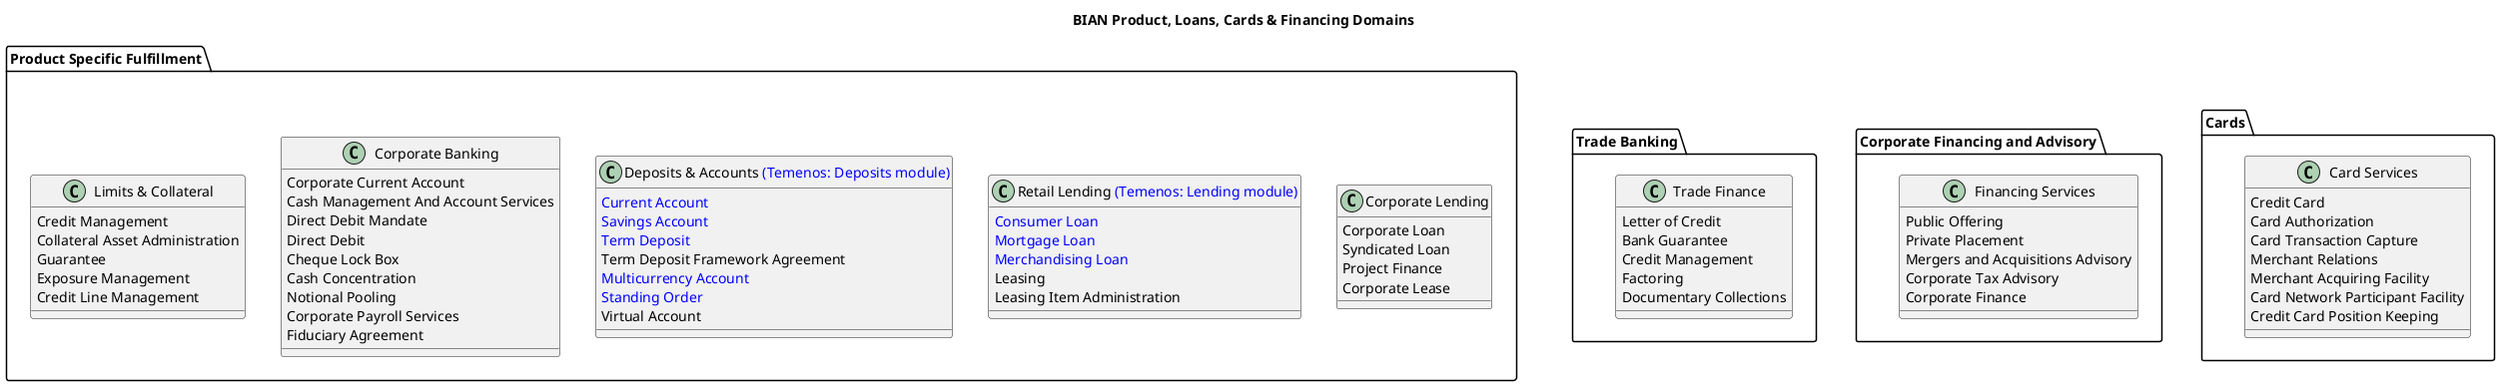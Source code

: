 @startuml BIAN Product, Loans, Cards & Financing

title BIAN Product, Loans, Cards & Financing Domains

!define LAYOUT top to bottom direction

' Row 1
together {
  package "Product Specific Fulfillment" as PRODUCTS {
    class "Deposits & Accounts <color:#0000FF>(Temenos: Deposits module)</color>" as DEP {
      <color:#0000FF>Current Account</color>
      <color:#0000FF>Savings Account</color>
      <color:#0000FF>Term Deposit</color>
      Term Deposit Framework Agreement
      <color:#0000FF>Multicurrency Account</color>
      <color:#0000FF>Standing Order</color>
      Virtual Account
    }

    class "Retail Lending <color:#0000FF>(Temenos: Lending module)</color>" as RETAIL_LENDING {
      <color:#0000FF>Consumer Loan</color>
      <color:#0000FF>Mortgage Loan</color>
      <color:#0000FF>Merchandising Loan</color>
      Leasing
      Leasing Item Administration
    }

    class "Corporate Lending" as CORP_LENDING {
      Corporate Loan
      Syndicated Loan
      Project Finance
      Corporate Lease
    }

    class "Corporate Banking" as CORP {
      Corporate Current Account
      Cash Management And Account Services
      Direct Debit Mandate
      Direct Debit
      Cheque Lock Box
      Cash Concentration
      Notional Pooling
      Corporate Payroll Services
      Fiduciary Agreement
    }

    class "Limits & Collateral" as LIMITS_COLLATERAL {
      Credit Management
      Collateral Asset Administration
      Guarantee
      Exposure Management
      Credit Line Management
    }
  }
}

' Row 2
together {
  package "Cards" as CARDS {
    class "Card Services" as CARD_SVC {
      Credit Card
      Card Authorization
      Card Transaction Capture
      Merchant Relations
      Merchant Acquiring Facility
      Card Network Participant Facility
      Credit Card Position Keeping
    }
  }

  package "Corporate Financing and Advisory" as CORP_FIN {
    class "Financing Services" as FIN_SVC {
      Public Offering
      Private Placement
      Mergers and Acquisitions Advisory
      Corporate Tax Advisory
      Corporate Finance
    }
  }

  package "Trade Banking" as TRADE {
    class "Trade Finance" as TRADE_FIN {
      Letter of Credit
      Bank Guarantee
      Credit Management
      Factoring
      Documentary Collections
    }
  }
}

' Layout positioning
CARDS -[hidden]right- CORP_FIN
CORP_FIN -[hidden]right- TRADE
PRODUCTS -[hidden]down- CARDS
PRODUCTS -[hidden]down- CORP_FIN
PRODUCTS -[hidden]down- TRADE

' Additional positioning for new sections
RETAIL_LENDING -[hidden]right- CORP_LENDING
PRODUCTS -[hidden]down- LIMITS_COLLATERAL

@enduml